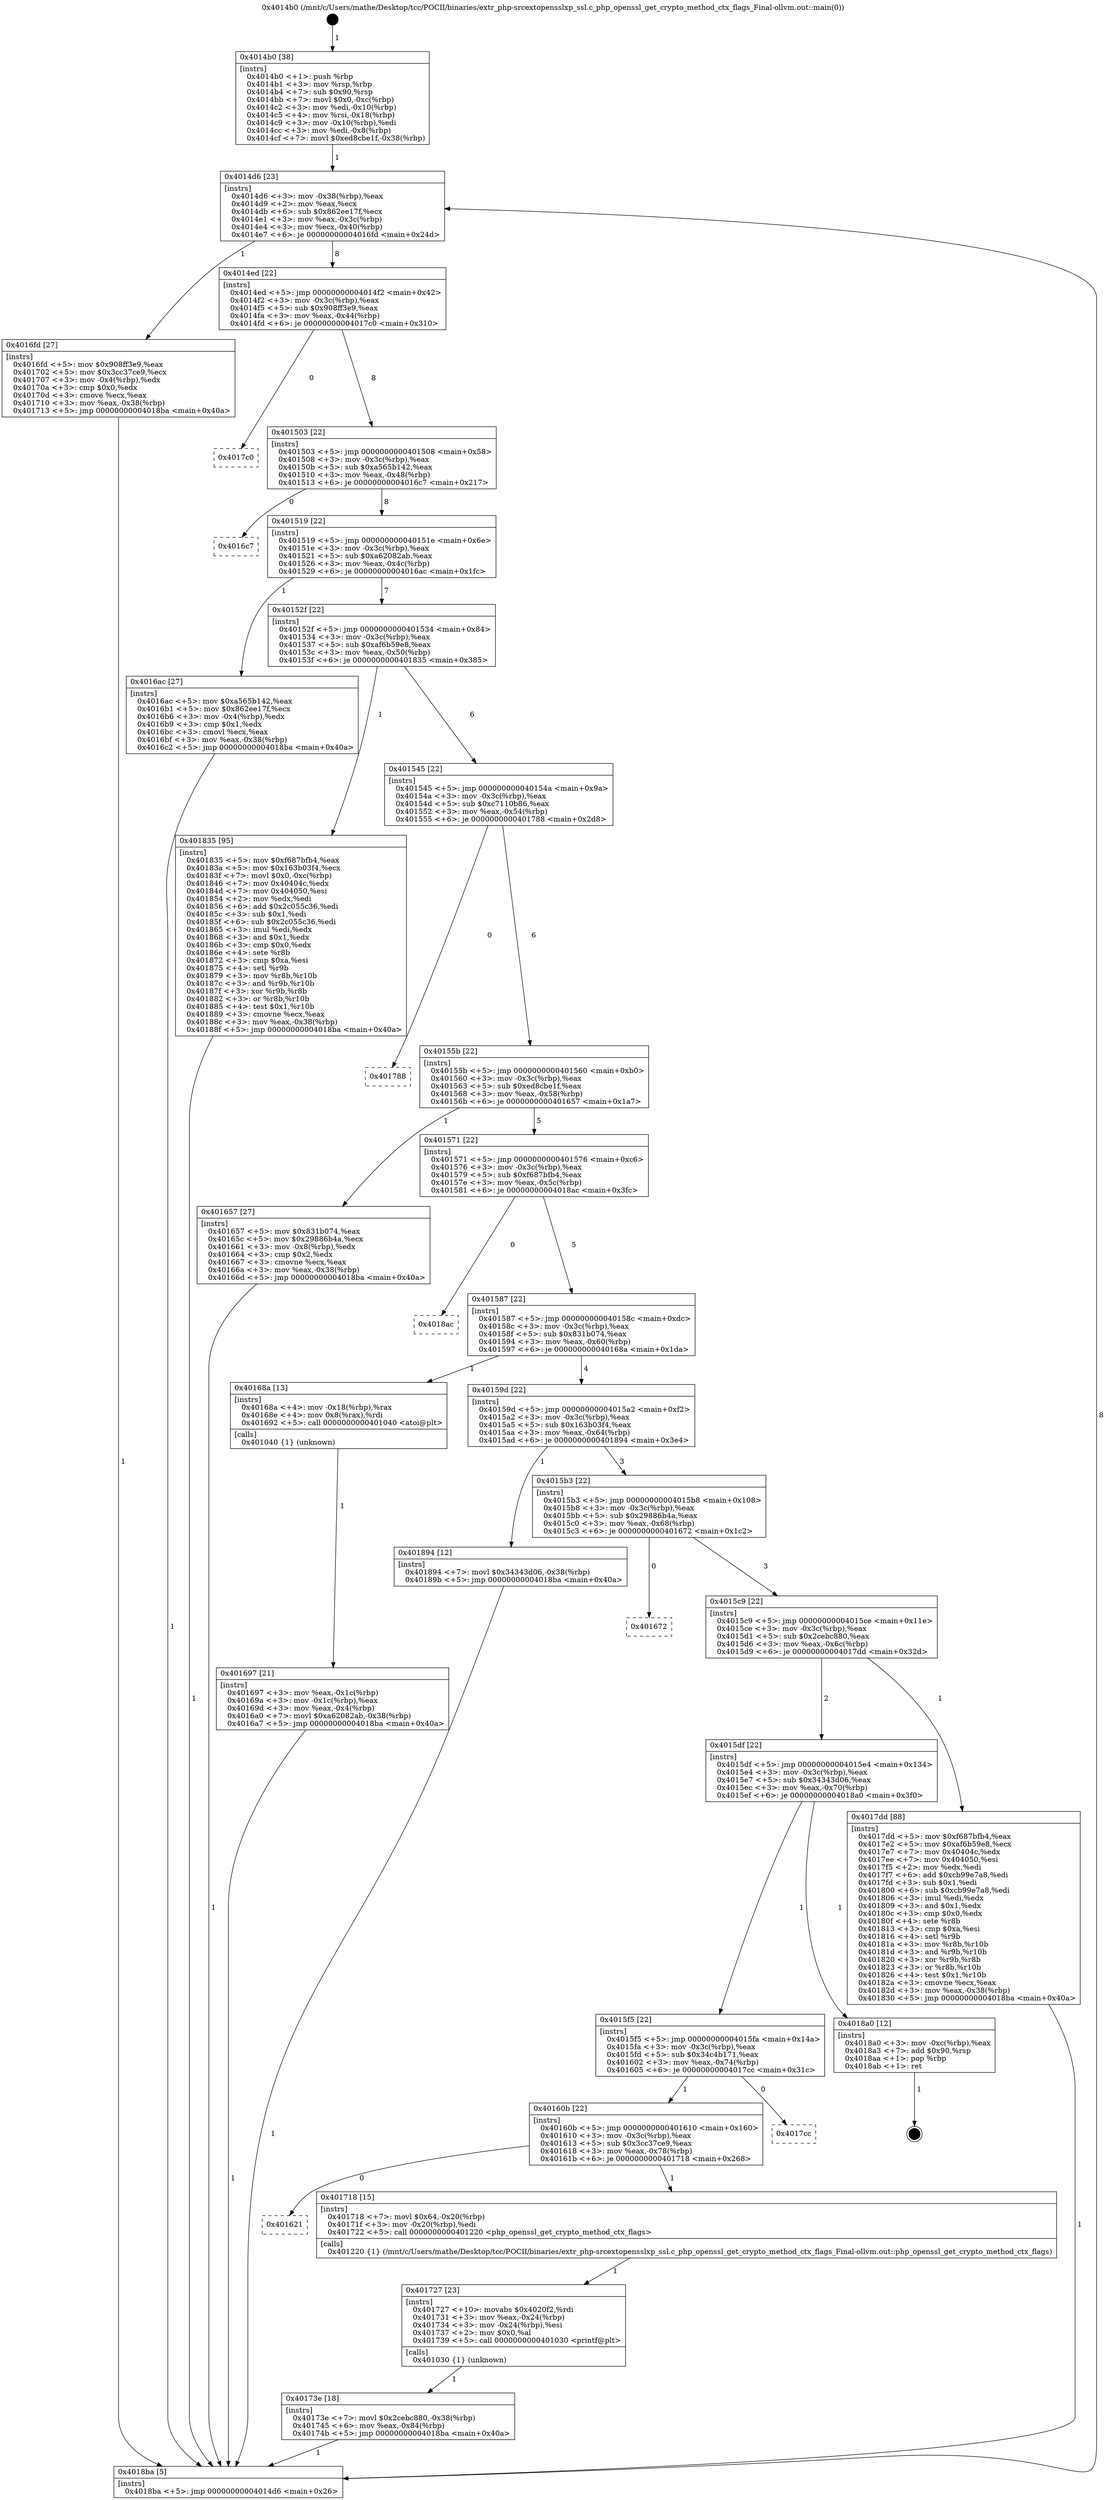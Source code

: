 digraph "0x4014b0" {
  label = "0x4014b0 (/mnt/c/Users/mathe/Desktop/tcc/POCII/binaries/extr_php-srcextopensslxp_ssl.c_php_openssl_get_crypto_method_ctx_flags_Final-ollvm.out::main(0))"
  labelloc = "t"
  node[shape=record]

  Entry [label="",width=0.3,height=0.3,shape=circle,fillcolor=black,style=filled]
  "0x4014d6" [label="{
     0x4014d6 [23]\l
     | [instrs]\l
     &nbsp;&nbsp;0x4014d6 \<+3\>: mov -0x38(%rbp),%eax\l
     &nbsp;&nbsp;0x4014d9 \<+2\>: mov %eax,%ecx\l
     &nbsp;&nbsp;0x4014db \<+6\>: sub $0x862ee17f,%ecx\l
     &nbsp;&nbsp;0x4014e1 \<+3\>: mov %eax,-0x3c(%rbp)\l
     &nbsp;&nbsp;0x4014e4 \<+3\>: mov %ecx,-0x40(%rbp)\l
     &nbsp;&nbsp;0x4014e7 \<+6\>: je 00000000004016fd \<main+0x24d\>\l
  }"]
  "0x4016fd" [label="{
     0x4016fd [27]\l
     | [instrs]\l
     &nbsp;&nbsp;0x4016fd \<+5\>: mov $0x908ff3e9,%eax\l
     &nbsp;&nbsp;0x401702 \<+5\>: mov $0x3cc37ce9,%ecx\l
     &nbsp;&nbsp;0x401707 \<+3\>: mov -0x4(%rbp),%edx\l
     &nbsp;&nbsp;0x40170a \<+3\>: cmp $0x0,%edx\l
     &nbsp;&nbsp;0x40170d \<+3\>: cmove %ecx,%eax\l
     &nbsp;&nbsp;0x401710 \<+3\>: mov %eax,-0x38(%rbp)\l
     &nbsp;&nbsp;0x401713 \<+5\>: jmp 00000000004018ba \<main+0x40a\>\l
  }"]
  "0x4014ed" [label="{
     0x4014ed [22]\l
     | [instrs]\l
     &nbsp;&nbsp;0x4014ed \<+5\>: jmp 00000000004014f2 \<main+0x42\>\l
     &nbsp;&nbsp;0x4014f2 \<+3\>: mov -0x3c(%rbp),%eax\l
     &nbsp;&nbsp;0x4014f5 \<+5\>: sub $0x908ff3e9,%eax\l
     &nbsp;&nbsp;0x4014fa \<+3\>: mov %eax,-0x44(%rbp)\l
     &nbsp;&nbsp;0x4014fd \<+6\>: je 00000000004017c0 \<main+0x310\>\l
  }"]
  Exit [label="",width=0.3,height=0.3,shape=circle,fillcolor=black,style=filled,peripheries=2]
  "0x4017c0" [label="{
     0x4017c0\l
  }", style=dashed]
  "0x401503" [label="{
     0x401503 [22]\l
     | [instrs]\l
     &nbsp;&nbsp;0x401503 \<+5\>: jmp 0000000000401508 \<main+0x58\>\l
     &nbsp;&nbsp;0x401508 \<+3\>: mov -0x3c(%rbp),%eax\l
     &nbsp;&nbsp;0x40150b \<+5\>: sub $0xa565b142,%eax\l
     &nbsp;&nbsp;0x401510 \<+3\>: mov %eax,-0x48(%rbp)\l
     &nbsp;&nbsp;0x401513 \<+6\>: je 00000000004016c7 \<main+0x217\>\l
  }"]
  "0x40173e" [label="{
     0x40173e [18]\l
     | [instrs]\l
     &nbsp;&nbsp;0x40173e \<+7\>: movl $0x2cebc880,-0x38(%rbp)\l
     &nbsp;&nbsp;0x401745 \<+6\>: mov %eax,-0x84(%rbp)\l
     &nbsp;&nbsp;0x40174b \<+5\>: jmp 00000000004018ba \<main+0x40a\>\l
  }"]
  "0x4016c7" [label="{
     0x4016c7\l
  }", style=dashed]
  "0x401519" [label="{
     0x401519 [22]\l
     | [instrs]\l
     &nbsp;&nbsp;0x401519 \<+5\>: jmp 000000000040151e \<main+0x6e\>\l
     &nbsp;&nbsp;0x40151e \<+3\>: mov -0x3c(%rbp),%eax\l
     &nbsp;&nbsp;0x401521 \<+5\>: sub $0xa62082ab,%eax\l
     &nbsp;&nbsp;0x401526 \<+3\>: mov %eax,-0x4c(%rbp)\l
     &nbsp;&nbsp;0x401529 \<+6\>: je 00000000004016ac \<main+0x1fc\>\l
  }"]
  "0x401727" [label="{
     0x401727 [23]\l
     | [instrs]\l
     &nbsp;&nbsp;0x401727 \<+10\>: movabs $0x4020f2,%rdi\l
     &nbsp;&nbsp;0x401731 \<+3\>: mov %eax,-0x24(%rbp)\l
     &nbsp;&nbsp;0x401734 \<+3\>: mov -0x24(%rbp),%esi\l
     &nbsp;&nbsp;0x401737 \<+2\>: mov $0x0,%al\l
     &nbsp;&nbsp;0x401739 \<+5\>: call 0000000000401030 \<printf@plt\>\l
     | [calls]\l
     &nbsp;&nbsp;0x401030 \{1\} (unknown)\l
  }"]
  "0x4016ac" [label="{
     0x4016ac [27]\l
     | [instrs]\l
     &nbsp;&nbsp;0x4016ac \<+5\>: mov $0xa565b142,%eax\l
     &nbsp;&nbsp;0x4016b1 \<+5\>: mov $0x862ee17f,%ecx\l
     &nbsp;&nbsp;0x4016b6 \<+3\>: mov -0x4(%rbp),%edx\l
     &nbsp;&nbsp;0x4016b9 \<+3\>: cmp $0x1,%edx\l
     &nbsp;&nbsp;0x4016bc \<+3\>: cmovl %ecx,%eax\l
     &nbsp;&nbsp;0x4016bf \<+3\>: mov %eax,-0x38(%rbp)\l
     &nbsp;&nbsp;0x4016c2 \<+5\>: jmp 00000000004018ba \<main+0x40a\>\l
  }"]
  "0x40152f" [label="{
     0x40152f [22]\l
     | [instrs]\l
     &nbsp;&nbsp;0x40152f \<+5\>: jmp 0000000000401534 \<main+0x84\>\l
     &nbsp;&nbsp;0x401534 \<+3\>: mov -0x3c(%rbp),%eax\l
     &nbsp;&nbsp;0x401537 \<+5\>: sub $0xaf6b59e8,%eax\l
     &nbsp;&nbsp;0x40153c \<+3\>: mov %eax,-0x50(%rbp)\l
     &nbsp;&nbsp;0x40153f \<+6\>: je 0000000000401835 \<main+0x385\>\l
  }"]
  "0x401621" [label="{
     0x401621\l
  }", style=dashed]
  "0x401835" [label="{
     0x401835 [95]\l
     | [instrs]\l
     &nbsp;&nbsp;0x401835 \<+5\>: mov $0xf687bfb4,%eax\l
     &nbsp;&nbsp;0x40183a \<+5\>: mov $0x163b03f4,%ecx\l
     &nbsp;&nbsp;0x40183f \<+7\>: movl $0x0,-0xc(%rbp)\l
     &nbsp;&nbsp;0x401846 \<+7\>: mov 0x40404c,%edx\l
     &nbsp;&nbsp;0x40184d \<+7\>: mov 0x404050,%esi\l
     &nbsp;&nbsp;0x401854 \<+2\>: mov %edx,%edi\l
     &nbsp;&nbsp;0x401856 \<+6\>: add $0x2c055c36,%edi\l
     &nbsp;&nbsp;0x40185c \<+3\>: sub $0x1,%edi\l
     &nbsp;&nbsp;0x40185f \<+6\>: sub $0x2c055c36,%edi\l
     &nbsp;&nbsp;0x401865 \<+3\>: imul %edi,%edx\l
     &nbsp;&nbsp;0x401868 \<+3\>: and $0x1,%edx\l
     &nbsp;&nbsp;0x40186b \<+3\>: cmp $0x0,%edx\l
     &nbsp;&nbsp;0x40186e \<+4\>: sete %r8b\l
     &nbsp;&nbsp;0x401872 \<+3\>: cmp $0xa,%esi\l
     &nbsp;&nbsp;0x401875 \<+4\>: setl %r9b\l
     &nbsp;&nbsp;0x401879 \<+3\>: mov %r8b,%r10b\l
     &nbsp;&nbsp;0x40187c \<+3\>: and %r9b,%r10b\l
     &nbsp;&nbsp;0x40187f \<+3\>: xor %r9b,%r8b\l
     &nbsp;&nbsp;0x401882 \<+3\>: or %r8b,%r10b\l
     &nbsp;&nbsp;0x401885 \<+4\>: test $0x1,%r10b\l
     &nbsp;&nbsp;0x401889 \<+3\>: cmovne %ecx,%eax\l
     &nbsp;&nbsp;0x40188c \<+3\>: mov %eax,-0x38(%rbp)\l
     &nbsp;&nbsp;0x40188f \<+5\>: jmp 00000000004018ba \<main+0x40a\>\l
  }"]
  "0x401545" [label="{
     0x401545 [22]\l
     | [instrs]\l
     &nbsp;&nbsp;0x401545 \<+5\>: jmp 000000000040154a \<main+0x9a\>\l
     &nbsp;&nbsp;0x40154a \<+3\>: mov -0x3c(%rbp),%eax\l
     &nbsp;&nbsp;0x40154d \<+5\>: sub $0xc7110b86,%eax\l
     &nbsp;&nbsp;0x401552 \<+3\>: mov %eax,-0x54(%rbp)\l
     &nbsp;&nbsp;0x401555 \<+6\>: je 0000000000401788 \<main+0x2d8\>\l
  }"]
  "0x401718" [label="{
     0x401718 [15]\l
     | [instrs]\l
     &nbsp;&nbsp;0x401718 \<+7\>: movl $0x64,-0x20(%rbp)\l
     &nbsp;&nbsp;0x40171f \<+3\>: mov -0x20(%rbp),%edi\l
     &nbsp;&nbsp;0x401722 \<+5\>: call 0000000000401220 \<php_openssl_get_crypto_method_ctx_flags\>\l
     | [calls]\l
     &nbsp;&nbsp;0x401220 \{1\} (/mnt/c/Users/mathe/Desktop/tcc/POCII/binaries/extr_php-srcextopensslxp_ssl.c_php_openssl_get_crypto_method_ctx_flags_Final-ollvm.out::php_openssl_get_crypto_method_ctx_flags)\l
  }"]
  "0x401788" [label="{
     0x401788\l
  }", style=dashed]
  "0x40155b" [label="{
     0x40155b [22]\l
     | [instrs]\l
     &nbsp;&nbsp;0x40155b \<+5\>: jmp 0000000000401560 \<main+0xb0\>\l
     &nbsp;&nbsp;0x401560 \<+3\>: mov -0x3c(%rbp),%eax\l
     &nbsp;&nbsp;0x401563 \<+5\>: sub $0xed8cbe1f,%eax\l
     &nbsp;&nbsp;0x401568 \<+3\>: mov %eax,-0x58(%rbp)\l
     &nbsp;&nbsp;0x40156b \<+6\>: je 0000000000401657 \<main+0x1a7\>\l
  }"]
  "0x40160b" [label="{
     0x40160b [22]\l
     | [instrs]\l
     &nbsp;&nbsp;0x40160b \<+5\>: jmp 0000000000401610 \<main+0x160\>\l
     &nbsp;&nbsp;0x401610 \<+3\>: mov -0x3c(%rbp),%eax\l
     &nbsp;&nbsp;0x401613 \<+5\>: sub $0x3cc37ce9,%eax\l
     &nbsp;&nbsp;0x401618 \<+3\>: mov %eax,-0x78(%rbp)\l
     &nbsp;&nbsp;0x40161b \<+6\>: je 0000000000401718 \<main+0x268\>\l
  }"]
  "0x401657" [label="{
     0x401657 [27]\l
     | [instrs]\l
     &nbsp;&nbsp;0x401657 \<+5\>: mov $0x831b074,%eax\l
     &nbsp;&nbsp;0x40165c \<+5\>: mov $0x29886b4a,%ecx\l
     &nbsp;&nbsp;0x401661 \<+3\>: mov -0x8(%rbp),%edx\l
     &nbsp;&nbsp;0x401664 \<+3\>: cmp $0x2,%edx\l
     &nbsp;&nbsp;0x401667 \<+3\>: cmovne %ecx,%eax\l
     &nbsp;&nbsp;0x40166a \<+3\>: mov %eax,-0x38(%rbp)\l
     &nbsp;&nbsp;0x40166d \<+5\>: jmp 00000000004018ba \<main+0x40a\>\l
  }"]
  "0x401571" [label="{
     0x401571 [22]\l
     | [instrs]\l
     &nbsp;&nbsp;0x401571 \<+5\>: jmp 0000000000401576 \<main+0xc6\>\l
     &nbsp;&nbsp;0x401576 \<+3\>: mov -0x3c(%rbp),%eax\l
     &nbsp;&nbsp;0x401579 \<+5\>: sub $0xf687bfb4,%eax\l
     &nbsp;&nbsp;0x40157e \<+3\>: mov %eax,-0x5c(%rbp)\l
     &nbsp;&nbsp;0x401581 \<+6\>: je 00000000004018ac \<main+0x3fc\>\l
  }"]
  "0x4018ba" [label="{
     0x4018ba [5]\l
     | [instrs]\l
     &nbsp;&nbsp;0x4018ba \<+5\>: jmp 00000000004014d6 \<main+0x26\>\l
  }"]
  "0x4014b0" [label="{
     0x4014b0 [38]\l
     | [instrs]\l
     &nbsp;&nbsp;0x4014b0 \<+1\>: push %rbp\l
     &nbsp;&nbsp;0x4014b1 \<+3\>: mov %rsp,%rbp\l
     &nbsp;&nbsp;0x4014b4 \<+7\>: sub $0x90,%rsp\l
     &nbsp;&nbsp;0x4014bb \<+7\>: movl $0x0,-0xc(%rbp)\l
     &nbsp;&nbsp;0x4014c2 \<+3\>: mov %edi,-0x10(%rbp)\l
     &nbsp;&nbsp;0x4014c5 \<+4\>: mov %rsi,-0x18(%rbp)\l
     &nbsp;&nbsp;0x4014c9 \<+3\>: mov -0x10(%rbp),%edi\l
     &nbsp;&nbsp;0x4014cc \<+3\>: mov %edi,-0x8(%rbp)\l
     &nbsp;&nbsp;0x4014cf \<+7\>: movl $0xed8cbe1f,-0x38(%rbp)\l
  }"]
  "0x4017cc" [label="{
     0x4017cc\l
  }", style=dashed]
  "0x4018ac" [label="{
     0x4018ac\l
  }", style=dashed]
  "0x401587" [label="{
     0x401587 [22]\l
     | [instrs]\l
     &nbsp;&nbsp;0x401587 \<+5\>: jmp 000000000040158c \<main+0xdc\>\l
     &nbsp;&nbsp;0x40158c \<+3\>: mov -0x3c(%rbp),%eax\l
     &nbsp;&nbsp;0x40158f \<+5\>: sub $0x831b074,%eax\l
     &nbsp;&nbsp;0x401594 \<+3\>: mov %eax,-0x60(%rbp)\l
     &nbsp;&nbsp;0x401597 \<+6\>: je 000000000040168a \<main+0x1da\>\l
  }"]
  "0x4015f5" [label="{
     0x4015f5 [22]\l
     | [instrs]\l
     &nbsp;&nbsp;0x4015f5 \<+5\>: jmp 00000000004015fa \<main+0x14a\>\l
     &nbsp;&nbsp;0x4015fa \<+3\>: mov -0x3c(%rbp),%eax\l
     &nbsp;&nbsp;0x4015fd \<+5\>: sub $0x34c4b171,%eax\l
     &nbsp;&nbsp;0x401602 \<+3\>: mov %eax,-0x74(%rbp)\l
     &nbsp;&nbsp;0x401605 \<+6\>: je 00000000004017cc \<main+0x31c\>\l
  }"]
  "0x40168a" [label="{
     0x40168a [13]\l
     | [instrs]\l
     &nbsp;&nbsp;0x40168a \<+4\>: mov -0x18(%rbp),%rax\l
     &nbsp;&nbsp;0x40168e \<+4\>: mov 0x8(%rax),%rdi\l
     &nbsp;&nbsp;0x401692 \<+5\>: call 0000000000401040 \<atoi@plt\>\l
     | [calls]\l
     &nbsp;&nbsp;0x401040 \{1\} (unknown)\l
  }"]
  "0x40159d" [label="{
     0x40159d [22]\l
     | [instrs]\l
     &nbsp;&nbsp;0x40159d \<+5\>: jmp 00000000004015a2 \<main+0xf2\>\l
     &nbsp;&nbsp;0x4015a2 \<+3\>: mov -0x3c(%rbp),%eax\l
     &nbsp;&nbsp;0x4015a5 \<+5\>: sub $0x163b03f4,%eax\l
     &nbsp;&nbsp;0x4015aa \<+3\>: mov %eax,-0x64(%rbp)\l
     &nbsp;&nbsp;0x4015ad \<+6\>: je 0000000000401894 \<main+0x3e4\>\l
  }"]
  "0x401697" [label="{
     0x401697 [21]\l
     | [instrs]\l
     &nbsp;&nbsp;0x401697 \<+3\>: mov %eax,-0x1c(%rbp)\l
     &nbsp;&nbsp;0x40169a \<+3\>: mov -0x1c(%rbp),%eax\l
     &nbsp;&nbsp;0x40169d \<+3\>: mov %eax,-0x4(%rbp)\l
     &nbsp;&nbsp;0x4016a0 \<+7\>: movl $0xa62082ab,-0x38(%rbp)\l
     &nbsp;&nbsp;0x4016a7 \<+5\>: jmp 00000000004018ba \<main+0x40a\>\l
  }"]
  "0x4018a0" [label="{
     0x4018a0 [12]\l
     | [instrs]\l
     &nbsp;&nbsp;0x4018a0 \<+3\>: mov -0xc(%rbp),%eax\l
     &nbsp;&nbsp;0x4018a3 \<+7\>: add $0x90,%rsp\l
     &nbsp;&nbsp;0x4018aa \<+1\>: pop %rbp\l
     &nbsp;&nbsp;0x4018ab \<+1\>: ret\l
  }"]
  "0x401894" [label="{
     0x401894 [12]\l
     | [instrs]\l
     &nbsp;&nbsp;0x401894 \<+7\>: movl $0x34343d06,-0x38(%rbp)\l
     &nbsp;&nbsp;0x40189b \<+5\>: jmp 00000000004018ba \<main+0x40a\>\l
  }"]
  "0x4015b3" [label="{
     0x4015b3 [22]\l
     | [instrs]\l
     &nbsp;&nbsp;0x4015b3 \<+5\>: jmp 00000000004015b8 \<main+0x108\>\l
     &nbsp;&nbsp;0x4015b8 \<+3\>: mov -0x3c(%rbp),%eax\l
     &nbsp;&nbsp;0x4015bb \<+5\>: sub $0x29886b4a,%eax\l
     &nbsp;&nbsp;0x4015c0 \<+3\>: mov %eax,-0x68(%rbp)\l
     &nbsp;&nbsp;0x4015c3 \<+6\>: je 0000000000401672 \<main+0x1c2\>\l
  }"]
  "0x4015df" [label="{
     0x4015df [22]\l
     | [instrs]\l
     &nbsp;&nbsp;0x4015df \<+5\>: jmp 00000000004015e4 \<main+0x134\>\l
     &nbsp;&nbsp;0x4015e4 \<+3\>: mov -0x3c(%rbp),%eax\l
     &nbsp;&nbsp;0x4015e7 \<+5\>: sub $0x34343d06,%eax\l
     &nbsp;&nbsp;0x4015ec \<+3\>: mov %eax,-0x70(%rbp)\l
     &nbsp;&nbsp;0x4015ef \<+6\>: je 00000000004018a0 \<main+0x3f0\>\l
  }"]
  "0x401672" [label="{
     0x401672\l
  }", style=dashed]
  "0x4015c9" [label="{
     0x4015c9 [22]\l
     | [instrs]\l
     &nbsp;&nbsp;0x4015c9 \<+5\>: jmp 00000000004015ce \<main+0x11e\>\l
     &nbsp;&nbsp;0x4015ce \<+3\>: mov -0x3c(%rbp),%eax\l
     &nbsp;&nbsp;0x4015d1 \<+5\>: sub $0x2cebc880,%eax\l
     &nbsp;&nbsp;0x4015d6 \<+3\>: mov %eax,-0x6c(%rbp)\l
     &nbsp;&nbsp;0x4015d9 \<+6\>: je 00000000004017dd \<main+0x32d\>\l
  }"]
  "0x4017dd" [label="{
     0x4017dd [88]\l
     | [instrs]\l
     &nbsp;&nbsp;0x4017dd \<+5\>: mov $0xf687bfb4,%eax\l
     &nbsp;&nbsp;0x4017e2 \<+5\>: mov $0xaf6b59e8,%ecx\l
     &nbsp;&nbsp;0x4017e7 \<+7\>: mov 0x40404c,%edx\l
     &nbsp;&nbsp;0x4017ee \<+7\>: mov 0x404050,%esi\l
     &nbsp;&nbsp;0x4017f5 \<+2\>: mov %edx,%edi\l
     &nbsp;&nbsp;0x4017f7 \<+6\>: add $0xcb99e7a8,%edi\l
     &nbsp;&nbsp;0x4017fd \<+3\>: sub $0x1,%edi\l
     &nbsp;&nbsp;0x401800 \<+6\>: sub $0xcb99e7a8,%edi\l
     &nbsp;&nbsp;0x401806 \<+3\>: imul %edi,%edx\l
     &nbsp;&nbsp;0x401809 \<+3\>: and $0x1,%edx\l
     &nbsp;&nbsp;0x40180c \<+3\>: cmp $0x0,%edx\l
     &nbsp;&nbsp;0x40180f \<+4\>: sete %r8b\l
     &nbsp;&nbsp;0x401813 \<+3\>: cmp $0xa,%esi\l
     &nbsp;&nbsp;0x401816 \<+4\>: setl %r9b\l
     &nbsp;&nbsp;0x40181a \<+3\>: mov %r8b,%r10b\l
     &nbsp;&nbsp;0x40181d \<+3\>: and %r9b,%r10b\l
     &nbsp;&nbsp;0x401820 \<+3\>: xor %r9b,%r8b\l
     &nbsp;&nbsp;0x401823 \<+3\>: or %r8b,%r10b\l
     &nbsp;&nbsp;0x401826 \<+4\>: test $0x1,%r10b\l
     &nbsp;&nbsp;0x40182a \<+3\>: cmovne %ecx,%eax\l
     &nbsp;&nbsp;0x40182d \<+3\>: mov %eax,-0x38(%rbp)\l
     &nbsp;&nbsp;0x401830 \<+5\>: jmp 00000000004018ba \<main+0x40a\>\l
  }"]
  Entry -> "0x4014b0" [label=" 1"]
  "0x4014d6" -> "0x4016fd" [label=" 1"]
  "0x4014d6" -> "0x4014ed" [label=" 8"]
  "0x4018a0" -> Exit [label=" 1"]
  "0x4014ed" -> "0x4017c0" [label=" 0"]
  "0x4014ed" -> "0x401503" [label=" 8"]
  "0x401894" -> "0x4018ba" [label=" 1"]
  "0x401503" -> "0x4016c7" [label=" 0"]
  "0x401503" -> "0x401519" [label=" 8"]
  "0x401835" -> "0x4018ba" [label=" 1"]
  "0x401519" -> "0x4016ac" [label=" 1"]
  "0x401519" -> "0x40152f" [label=" 7"]
  "0x4017dd" -> "0x4018ba" [label=" 1"]
  "0x40152f" -> "0x401835" [label=" 1"]
  "0x40152f" -> "0x401545" [label=" 6"]
  "0x40173e" -> "0x4018ba" [label=" 1"]
  "0x401545" -> "0x401788" [label=" 0"]
  "0x401545" -> "0x40155b" [label=" 6"]
  "0x401727" -> "0x40173e" [label=" 1"]
  "0x40155b" -> "0x401657" [label=" 1"]
  "0x40155b" -> "0x401571" [label=" 5"]
  "0x401657" -> "0x4018ba" [label=" 1"]
  "0x4014b0" -> "0x4014d6" [label=" 1"]
  "0x4018ba" -> "0x4014d6" [label=" 8"]
  "0x40160b" -> "0x401621" [label=" 0"]
  "0x401571" -> "0x4018ac" [label=" 0"]
  "0x401571" -> "0x401587" [label=" 5"]
  "0x40160b" -> "0x401718" [label=" 1"]
  "0x401587" -> "0x40168a" [label=" 1"]
  "0x401587" -> "0x40159d" [label=" 4"]
  "0x40168a" -> "0x401697" [label=" 1"]
  "0x401697" -> "0x4018ba" [label=" 1"]
  "0x4016ac" -> "0x4018ba" [label=" 1"]
  "0x4016fd" -> "0x4018ba" [label=" 1"]
  "0x4015f5" -> "0x40160b" [label=" 1"]
  "0x40159d" -> "0x401894" [label=" 1"]
  "0x40159d" -> "0x4015b3" [label=" 3"]
  "0x4015f5" -> "0x4017cc" [label=" 0"]
  "0x4015b3" -> "0x401672" [label=" 0"]
  "0x4015b3" -> "0x4015c9" [label=" 3"]
  "0x4015df" -> "0x4015f5" [label=" 1"]
  "0x4015c9" -> "0x4017dd" [label=" 1"]
  "0x4015c9" -> "0x4015df" [label=" 2"]
  "0x401718" -> "0x401727" [label=" 1"]
  "0x4015df" -> "0x4018a0" [label=" 1"]
}
